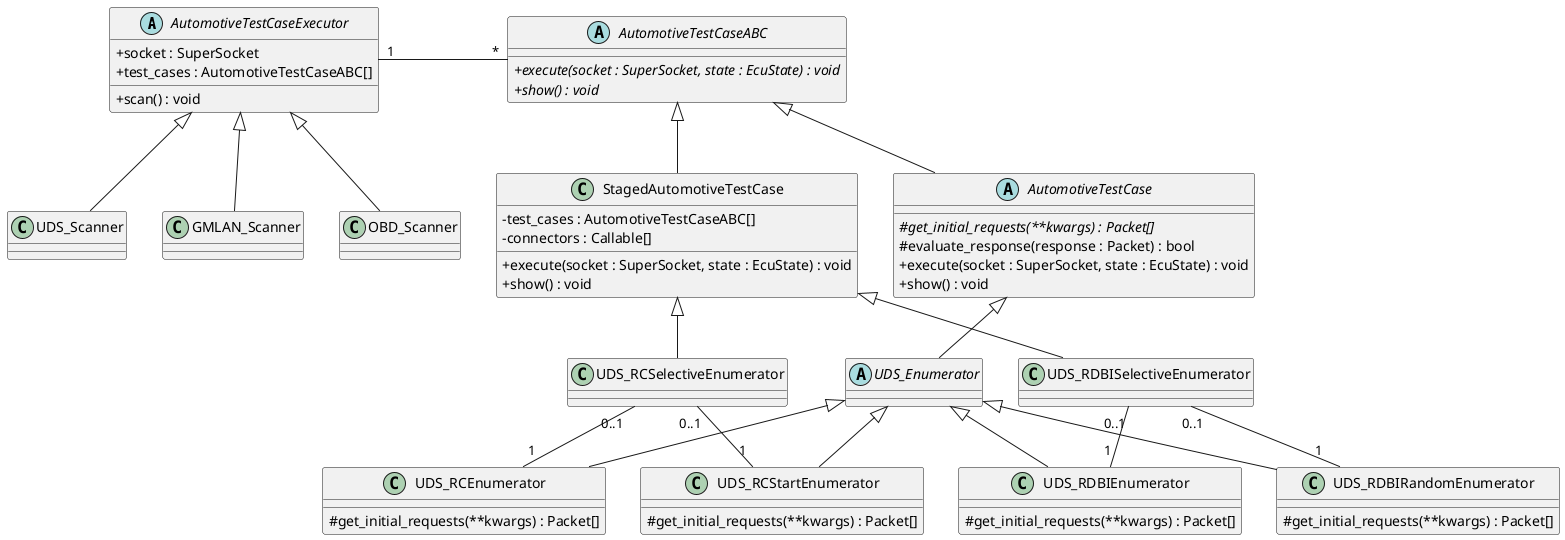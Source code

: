 @startuml overview

skinparam classAttributeIconSize 0

AutomotiveTestCaseExecutor "1" - "*" AutomotiveTestCaseABC : \t\t\t

UDS_RDBISelectiveEnumerator "0..1" -down- "1" UDS_RDBIEnumerator
UDS_RDBISelectiveEnumerator "0..1" -down- "1" UDS_RDBIRandomEnumerator

UDS_RCSelectiveEnumerator "0..1" -down- "1" UDS_RCEnumerator
UDS_RCSelectiveEnumerator "0..1" -down- "1" UDS_RCStartEnumerator

AutomotiveTestCaseExecutor <|-- UDS_Scanner
AutomotiveTestCaseExecutor <|-- GMLAN_Scanner
AutomotiveTestCaseExecutor <|-- OBD_Scanner

AutomotiveTestCaseABC <|-- AutomotiveTestCase
AutomotiveTestCaseABC <|-- StagedAutomotiveTestCase

AutomotiveTestCase <|-- UDS_Enumerator

UDS_Enumerator <|-- UDS_RCEnumerator
UDS_Enumerator <|-- UDS_RCStartEnumerator
UDS_Enumerator <|-- UDS_RDBIEnumerator
UDS_Enumerator <|-- UDS_RDBIRandomEnumerator

StagedAutomotiveTestCase <|-- UDS_RDBISelectiveEnumerator
StagedAutomotiveTestCase <|-- UDS_RCSelectiveEnumerator

abstract AutomotiveTestCaseExecutor {
    + socket : SuperSocket
    + test_cases : AutomotiveTestCaseABC[]
    + scan() : void
}

class StagedAutomotiveTestCase {
    - test_cases : AutomotiveTestCaseABC[]
    - connectors : Callable[]
    + execute(socket : SuperSocket, state : EcuState) : void
    + show() : void
}

abstract AutomotiveTestCaseABC {
    {abstract} + execute(socket : SuperSocket, state : EcuState) : void
    {abstract} + show() : void
}

abstract AutomotiveTestCase {
    {abstract} # get_initial_requests(**kwargs) : Packet[]
    # evaluate_response(response : Packet) : bool
    + execute(socket : SuperSocket, state : EcuState) : void
    + show() : void
}

abstract UDS_Enumerator {
}

class UDS_RDBIRandomEnumerator {
    # get_initial_requests(**kwargs) : Packet[]
}

class UDS_RDBIEnumerator {
    # get_initial_requests(**kwargs) : Packet[]
}

class UDS_RCEnumerator {
    # get_initial_requests(**kwargs) : Packet[]
}

class UDS_RCStartEnumerator {
    # get_initial_requests(**kwargs) : Packet[]
}

@enduml
